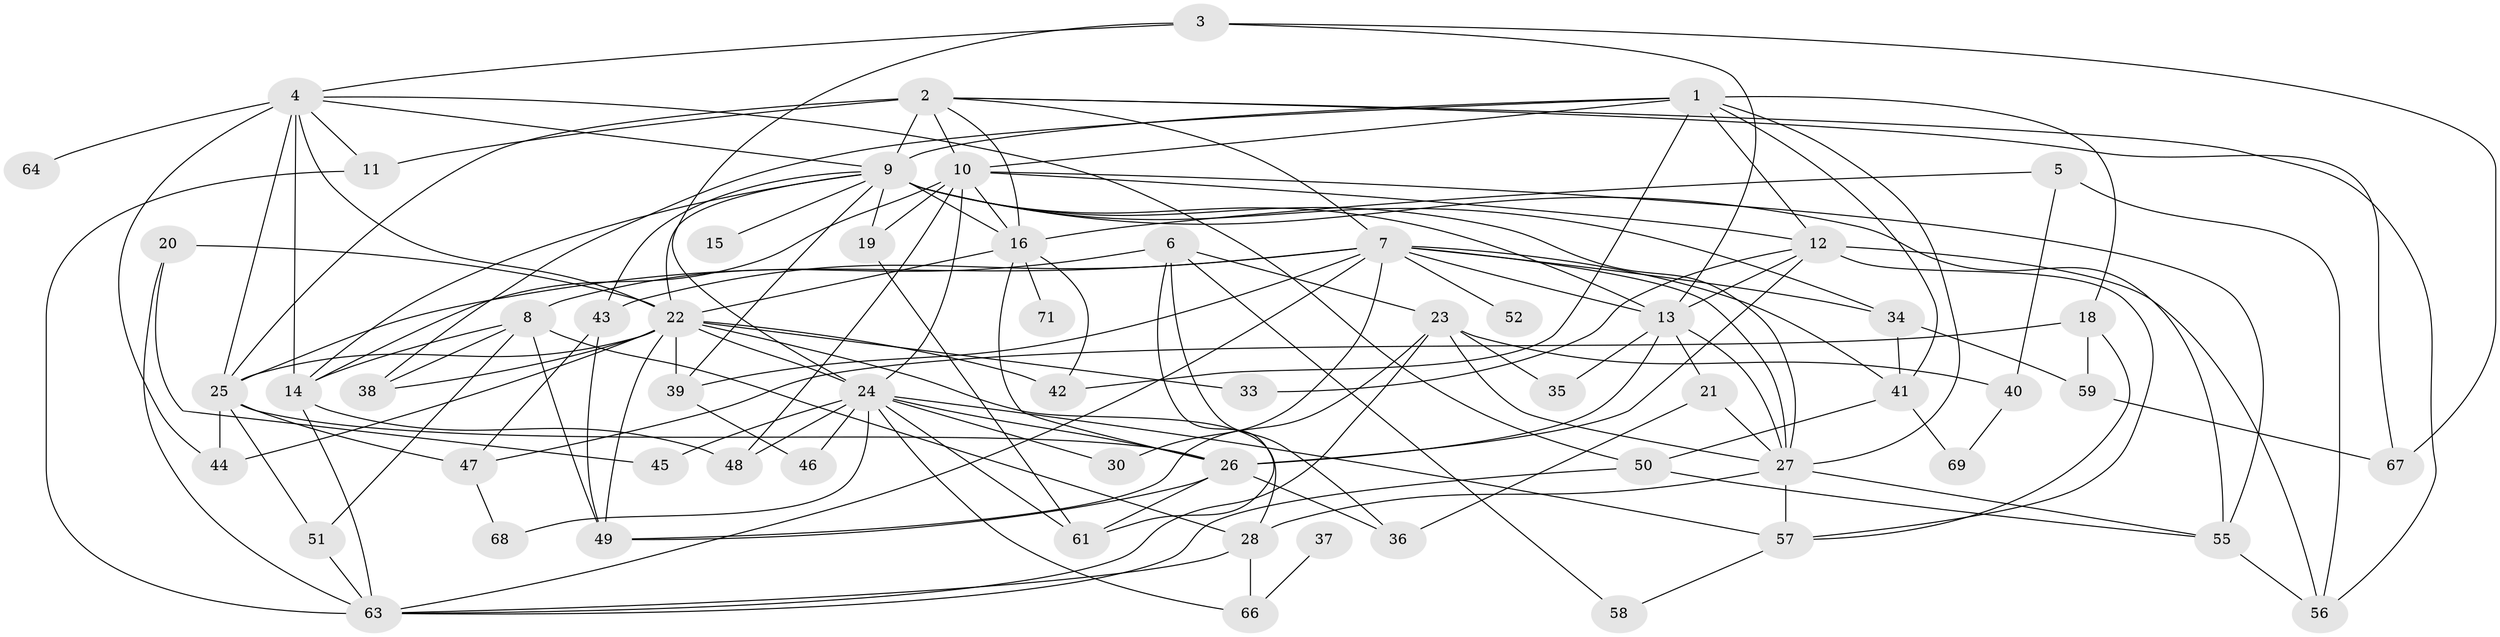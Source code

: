 // original degree distribution, {2: 0.19858156028368795, 4: 0.2127659574468085, 5: 0.1347517730496454, 3: 0.19148936170212766, 7: 0.02127659574468085, 1: 0.10638297872340426, 0: 0.07092198581560284, 6: 0.0425531914893617, 8: 0.02127659574468085}
// Generated by graph-tools (version 1.1) at 2025/33/03/09/25 02:33:34]
// undirected, 61 vertices, 145 edges
graph export_dot {
graph [start="1"]
  node [color=gray90,style=filled];
  1;
  2;
  3;
  4;
  5;
  6;
  7;
  8;
  9;
  10;
  11;
  12;
  13;
  14;
  15;
  16;
  18;
  19;
  20;
  21;
  22;
  23;
  24;
  25;
  26;
  27;
  28;
  30;
  33;
  34;
  35;
  36;
  37;
  38;
  39;
  40;
  41;
  42;
  43;
  44;
  45;
  46;
  47;
  48;
  49;
  50;
  51;
  52;
  55;
  56;
  57;
  58;
  59;
  61;
  63;
  64;
  66;
  67;
  68;
  69;
  71;
  1 -- 9 [weight=1.0];
  1 -- 10 [weight=1.0];
  1 -- 12 [weight=1.0];
  1 -- 18 [weight=1.0];
  1 -- 27 [weight=1.0];
  1 -- 38 [weight=1.0];
  1 -- 41 [weight=1.0];
  1 -- 42 [weight=1.0];
  2 -- 7 [weight=1.0];
  2 -- 9 [weight=1.0];
  2 -- 10 [weight=1.0];
  2 -- 11 [weight=2.0];
  2 -- 16 [weight=1.0];
  2 -- 25 [weight=2.0];
  2 -- 56 [weight=1.0];
  2 -- 67 [weight=1.0];
  3 -- 4 [weight=1.0];
  3 -- 13 [weight=1.0];
  3 -- 24 [weight=1.0];
  3 -- 67 [weight=1.0];
  4 -- 9 [weight=1.0];
  4 -- 11 [weight=1.0];
  4 -- 14 [weight=2.0];
  4 -- 22 [weight=1.0];
  4 -- 25 [weight=1.0];
  4 -- 44 [weight=1.0];
  4 -- 50 [weight=1.0];
  4 -- 64 [weight=1.0];
  5 -- 16 [weight=1.0];
  5 -- 40 [weight=1.0];
  5 -- 56 [weight=1.0];
  6 -- 8 [weight=1.0];
  6 -- 23 [weight=2.0];
  6 -- 36 [weight=1.0];
  6 -- 58 [weight=1.0];
  6 -- 61 [weight=1.0];
  7 -- 13 [weight=1.0];
  7 -- 25 [weight=1.0];
  7 -- 27 [weight=1.0];
  7 -- 30 [weight=1.0];
  7 -- 34 [weight=1.0];
  7 -- 39 [weight=1.0];
  7 -- 41 [weight=1.0];
  7 -- 43 [weight=1.0];
  7 -- 52 [weight=1.0];
  7 -- 63 [weight=1.0];
  8 -- 14 [weight=1.0];
  8 -- 28 [weight=1.0];
  8 -- 38 [weight=1.0];
  8 -- 49 [weight=1.0];
  8 -- 51 [weight=1.0];
  9 -- 13 [weight=1.0];
  9 -- 14 [weight=1.0];
  9 -- 15 [weight=1.0];
  9 -- 16 [weight=2.0];
  9 -- 19 [weight=1.0];
  9 -- 22 [weight=1.0];
  9 -- 27 [weight=1.0];
  9 -- 34 [weight=1.0];
  9 -- 39 [weight=1.0];
  9 -- 43 [weight=1.0];
  9 -- 55 [weight=1.0];
  10 -- 12 [weight=1.0];
  10 -- 14 [weight=1.0];
  10 -- 16 [weight=1.0];
  10 -- 19 [weight=1.0];
  10 -- 24 [weight=1.0];
  10 -- 48 [weight=1.0];
  10 -- 55 [weight=1.0];
  11 -- 63 [weight=1.0];
  12 -- 13 [weight=1.0];
  12 -- 26 [weight=1.0];
  12 -- 33 [weight=1.0];
  12 -- 56 [weight=1.0];
  12 -- 57 [weight=1.0];
  13 -- 21 [weight=1.0];
  13 -- 26 [weight=1.0];
  13 -- 27 [weight=1.0];
  13 -- 35 [weight=1.0];
  14 -- 48 [weight=1.0];
  14 -- 63 [weight=1.0];
  16 -- 22 [weight=1.0];
  16 -- 26 [weight=1.0];
  16 -- 42 [weight=1.0];
  16 -- 71 [weight=1.0];
  18 -- 47 [weight=1.0];
  18 -- 57 [weight=1.0];
  18 -- 59 [weight=1.0];
  19 -- 61 [weight=1.0];
  20 -- 22 [weight=2.0];
  20 -- 45 [weight=1.0];
  20 -- 63 [weight=1.0];
  21 -- 27 [weight=1.0];
  21 -- 36 [weight=1.0];
  22 -- 24 [weight=1.0];
  22 -- 25 [weight=1.0];
  22 -- 28 [weight=1.0];
  22 -- 33 [weight=2.0];
  22 -- 38 [weight=1.0];
  22 -- 39 [weight=2.0];
  22 -- 42 [weight=1.0];
  22 -- 44 [weight=1.0];
  22 -- 49 [weight=1.0];
  23 -- 27 [weight=1.0];
  23 -- 35 [weight=1.0];
  23 -- 40 [weight=1.0];
  23 -- 49 [weight=1.0];
  23 -- 63 [weight=1.0];
  24 -- 26 [weight=1.0];
  24 -- 30 [weight=1.0];
  24 -- 45 [weight=1.0];
  24 -- 46 [weight=1.0];
  24 -- 48 [weight=1.0];
  24 -- 57 [weight=1.0];
  24 -- 61 [weight=1.0];
  24 -- 66 [weight=1.0];
  24 -- 68 [weight=1.0];
  25 -- 26 [weight=1.0];
  25 -- 44 [weight=1.0];
  25 -- 47 [weight=1.0];
  25 -- 51 [weight=1.0];
  26 -- 36 [weight=1.0];
  26 -- 49 [weight=1.0];
  26 -- 61 [weight=1.0];
  27 -- 28 [weight=1.0];
  27 -- 55 [weight=1.0];
  27 -- 57 [weight=1.0];
  28 -- 63 [weight=1.0];
  28 -- 66 [weight=1.0];
  34 -- 41 [weight=1.0];
  34 -- 59 [weight=1.0];
  37 -- 66 [weight=1.0];
  39 -- 46 [weight=1.0];
  40 -- 69 [weight=1.0];
  41 -- 50 [weight=1.0];
  41 -- 69 [weight=1.0];
  43 -- 47 [weight=1.0];
  43 -- 49 [weight=1.0];
  47 -- 68 [weight=1.0];
  50 -- 55 [weight=1.0];
  50 -- 63 [weight=1.0];
  51 -- 63 [weight=2.0];
  55 -- 56 [weight=1.0];
  57 -- 58 [weight=1.0];
  59 -- 67 [weight=1.0];
}
